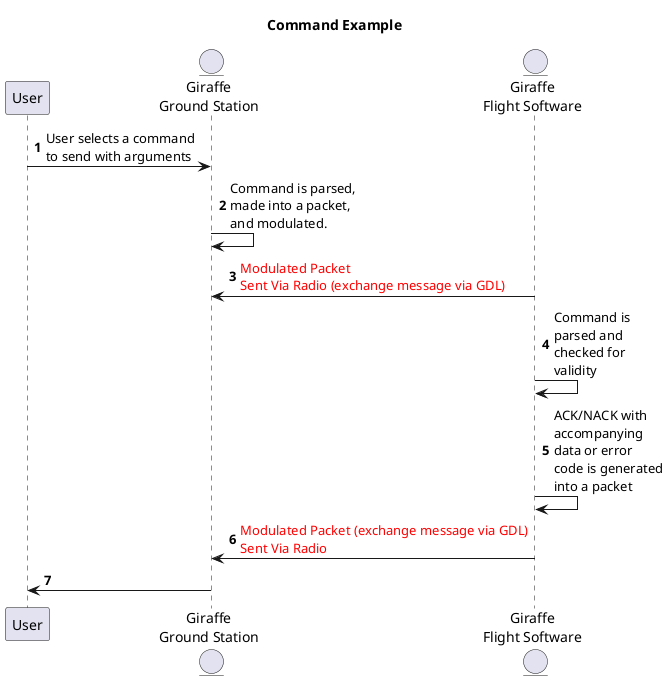 @startuml command
title Command Example

autonumber 1
participant User as u
entity "Giraffe\nGround Station" as ggs
entity "Giraffe\nFlight Software" as gfs

u -> ggs : \
User selects a command\n\
to send with arguments

ggs -> ggs : \
Command is parsed, \n\
made into a packet, \n\
and modulated.

gfs -> ggs : \
<font color=red>Modulated Packet\n\
<font color=red>Sent Via Radio (exchange message via GDL)

gfs -> gfs : \
Command is \n\
parsed and \n\
checked for \n\
validity

gfs -> gfs : \
ACK/NACK with\n\
accompanying\n\
data or error\n\
code is generated\n\
into a packet

gfs -> ggs : \
<font color=red>Modulated Packet (exchange message via GDL)\n\
<font color=red>Sent Via Radio

ggs -> u : \


@enduml